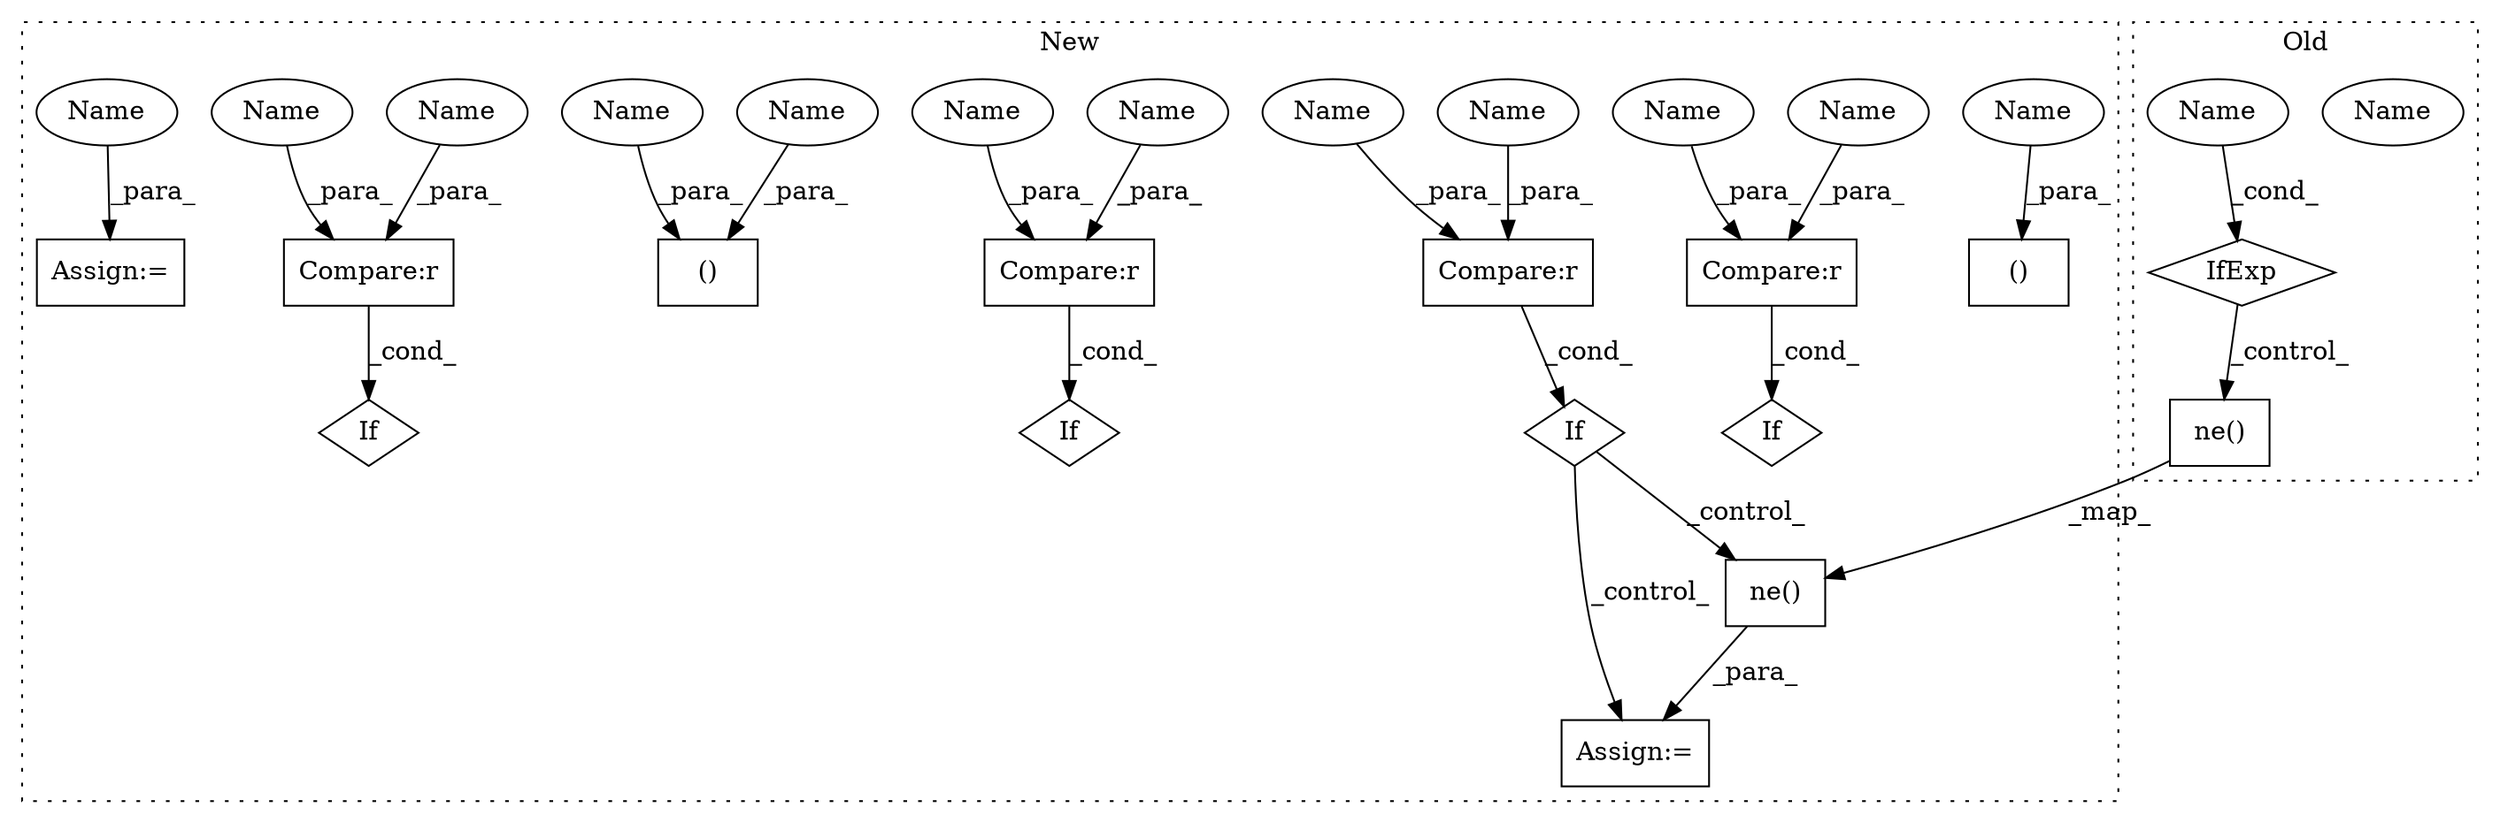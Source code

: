 digraph G {
subgraph cluster0 {
1 [label="ne()" a="75" s="5684,5706" l="14,1" shape="box"];
6 [label="IfExp" a="51" s="5707,5725" l="4,6" shape="diamond"];
16 [label="Name" a="87" s="5711" l="14" shape="ellipse"];
22 [label="Name" a="87" s="5711" l="14" shape="ellipse"];
label = "Old";
style="dotted";
}
subgraph cluster1 {
2 [label="ne()" a="75" s="13234,13256" l="14,1" shape="box"];
3 [label="Assign:=" a="68" s="13231" l="3" shape="box"];
4 [label="If" a="96" s="13052" l="3" shape="diamond"];
5 [label="Compare:r" a="40" s="13055" l="12" shape="box"];
7 [label="Assign:=" a="68" s="5477" l="3" shape="box"];
8 [label="()" a="54" s="5451" l="6" shape="box"];
9 [label="Compare:r" a="40" s="19862" l="16" shape="box"];
10 [label="If" a="96" s="19859" l="3" shape="diamond"];
11 [label="Compare:r" a="40" s="22548" l="16" shape="box"];
12 [label="If" a="96" s="22545" l="3" shape="diamond"];
13 [label="Compare:r" a="40" s="22205" l="16" shape="box"];
14 [label="If" a="96" s="22202" l="3" shape="diamond"];
15 [label="()" a="54" s="5434" l="10" shape="box"];
17 [label="Name" a="87" s="5430" l="4" shape="ellipse"];
18 [label="Name" a="87" s="19862" l="4" shape="ellipse"];
19 [label="Name" a="87" s="13055" l="4" shape="ellipse"];
20 [label="Name" a="87" s="22548" l="4" shape="ellipse"];
21 [label="Name" a="87" s="22205" l="4" shape="ellipse"];
23 [label="Name" a="87" s="5447" l="4" shape="ellipse"];
24 [label="Name" a="87" s="19874" l="4" shape="ellipse"];
25 [label="Name" a="87" s="22560" l="4" shape="ellipse"];
26 [label="Name" a="87" s="13063" l="4" shape="ellipse"];
27 [label="Name" a="87" s="5453" l="4" shape="ellipse"];
28 [label="Name" a="87" s="5480" l="4" shape="ellipse"];
29 [label="Name" a="87" s="22217" l="4" shape="ellipse"];
label = "New";
style="dotted";
}
1 -> 2 [label="_map_"];
2 -> 3 [label="_para_"];
4 -> 3 [label="_control_"];
4 -> 2 [label="_control_"];
5 -> 4 [label="_cond_"];
6 -> 1 [label="_control_"];
9 -> 10 [label="_cond_"];
11 -> 12 [label="_cond_"];
13 -> 14 [label="_cond_"];
17 -> 15 [label="_para_"];
18 -> 9 [label="_para_"];
19 -> 5 [label="_para_"];
20 -> 11 [label="_para_"];
21 -> 13 [label="_para_"];
22 -> 6 [label="_cond_"];
23 -> 8 [label="_para_"];
24 -> 9 [label="_para_"];
25 -> 11 [label="_para_"];
26 -> 5 [label="_para_"];
27 -> 8 [label="_para_"];
28 -> 7 [label="_para_"];
29 -> 13 [label="_para_"];
}